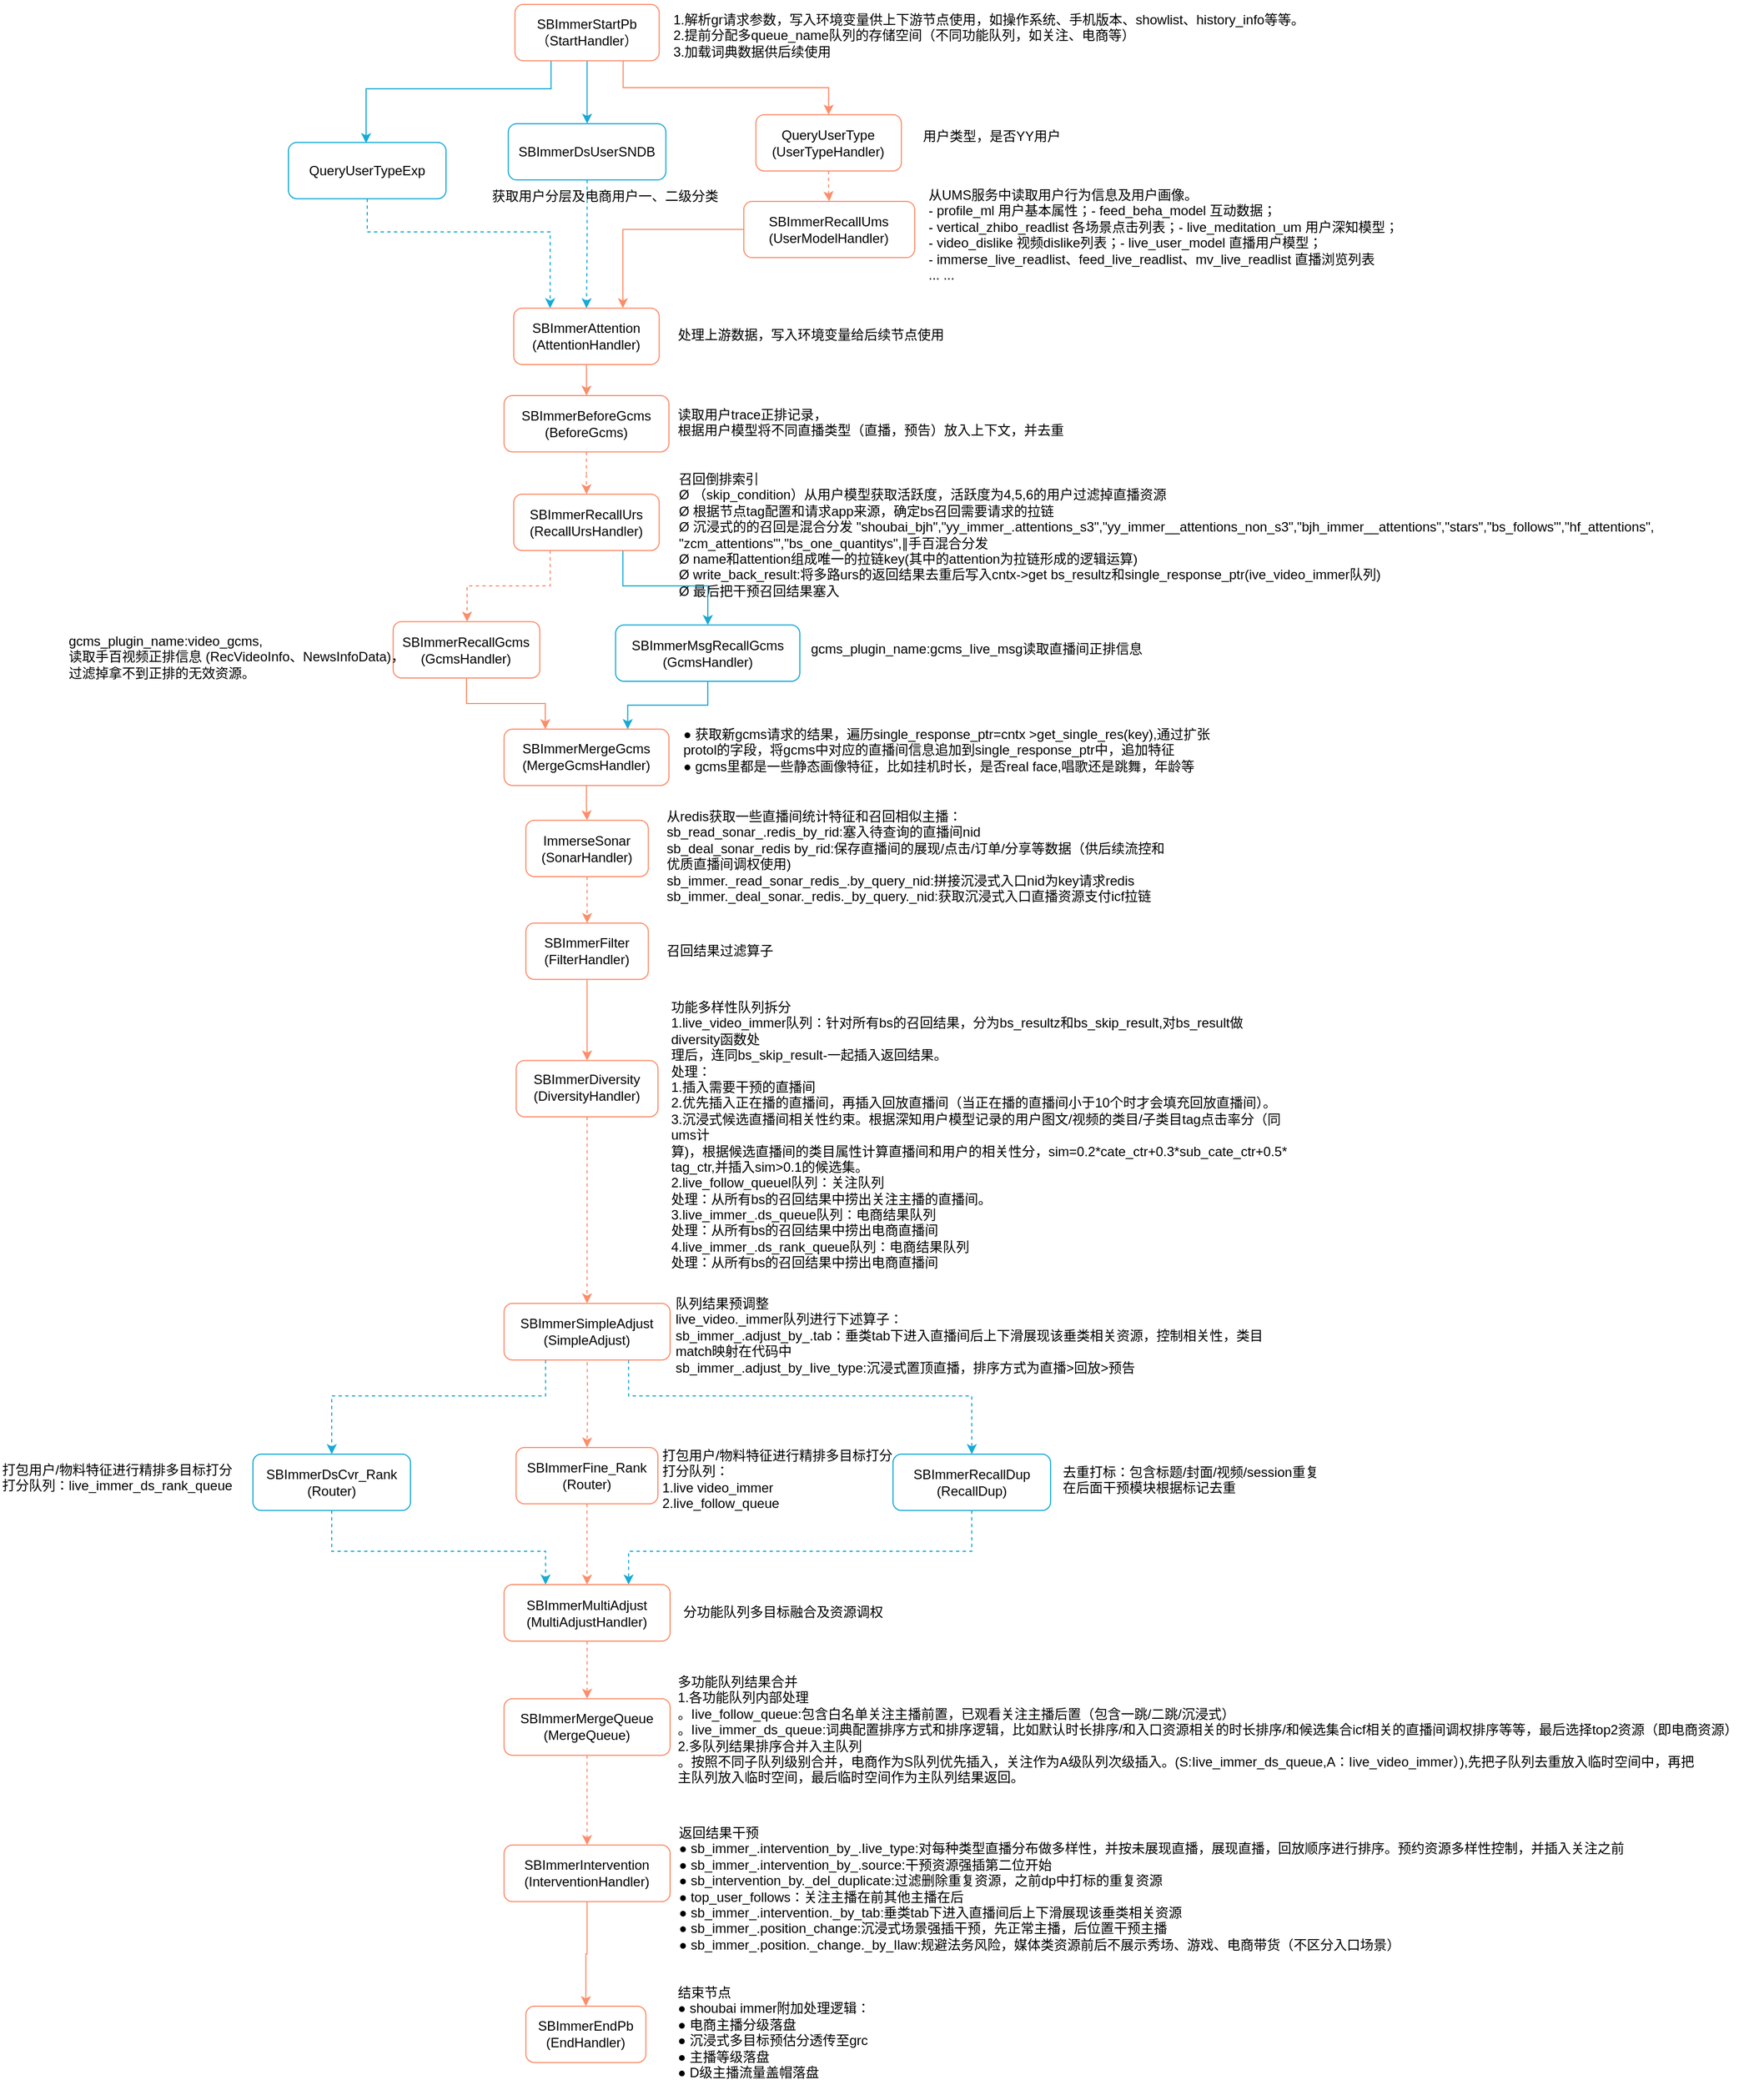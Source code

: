 <mxfile version="24.3.0" type="github">
  <diagram name="第 1 页" id="BZP7j4EBE2frMY6dUary">
    <mxGraphModel dx="1622" dy="1682" grid="1" gridSize="10" guides="1" tooltips="1" connect="1" arrows="1" fold="1" page="1" pageScale="1" pageWidth="827" pageHeight="1169" math="0" shadow="0">
      <root>
        <mxCell id="0" />
        <mxCell id="1" parent="0" />
        <mxCell id="CTMLsmFPayaTSugQ_vrA-52" value="1.解析gr请求参数，写入环境变量供上下游节点使用，如操作系统、手机版本、showlist、history_info等等。&#xa;2.提前分配多queue_name队列的存储空间（不同功能队列，如关注、电商等）&#xa;3.加载词典数据供后续使用" style="text;whiteSpace=wrap;verticalAlign=middle;" parent="1" vertex="1">
          <mxGeometry x="-165" y="-959" width="675" height="64" as="geometry" />
        </mxCell>
        <mxCell id="CTMLsmFPayaTSugQ_vrA-54" value="用户类型，是否YY用户" style="text;whiteSpace=wrap;" parent="1" vertex="1">
          <mxGeometry x="60" y="-850.28" width="160" height="40" as="geometry" />
        </mxCell>
        <mxCell id="CTMLsmFPayaTSugQ_vrA-55" value="从UMS服务中读取用户行为信息及用户画像。&#xa;- profile_ml 用户基本属性；- feed_beha_model 互动数据；&#xa;- vertical_zhibo_readlist 各场景点击列表；- live_meditation_um 用户深知模型；&#xa;- video_dislike 视频dislike列表；- live_user_model 直播用户模型；&#xa;- immerse_live_readlist、feed_live_readlist、mv_live_readlist 直播浏览列表&#xa;... ..." style="text;whiteSpace=wrap;" parent="1" vertex="1">
          <mxGeometry x="65" y="-796.83" width="462" height="70" as="geometry" />
        </mxCell>
        <mxCell id="CTMLsmFPayaTSugQ_vrA-57" value="处理上游数据，写入环境变量给后续节点使用" style="text;whiteSpace=wrap;" parent="1" vertex="1">
          <mxGeometry x="-161" y="-671" width="470" height="40" as="geometry" />
        </mxCell>
        <mxCell id="CTMLsmFPayaTSugQ_vrA-58" value="读取用户trace正排记录，&#xa;根据用户模型将不同直播类型（直播，预告）放入上下文，并去重" style="text;whiteSpace=wrap;" parent="1" vertex="1">
          <mxGeometry x="-161" y="-599" width="450" height="40" as="geometry" />
        </mxCell>
        <mxCell id="CTMLsmFPayaTSugQ_vrA-59" value="召回倒排索引&#xa;Ø （skip_condition）从用户模型获取活跃度，活跃度为4,5,6的用户过滤掉直播资源&#xa;Ø 根据节点tag配置和请求app来源，确定bs召回需要请求的拉链&#xa;Ø 沉浸式的的召回是混合分发 &quot;shoubai_bjh&quot;,&quot;yy_immer_.attentions_s3&quot;,&quot;yy_immer__attentions_non_s3&quot;,&quot;bjh_immer__attentions&quot;,&quot;stars&quot;,&quot;bs_follows&#39;&quot;,&quot;hf_attentions&quot;,&#xa;&quot;zcm_attentions&#39;&quot;,&quot;bs_one_quantitys&quot;,∥手百混合分发&#xa;Ø name和attention组成唯一的拉链key(其中的attention为拉链形成的逻辑运算)&#xa;Ø write_back_result:将多路urs的返回结果去重后写入cntx-&gt;get bs_resultz和single_response_ptr(ive_video_immer队列)&#xa;Ø 最后把干预召回结果塞入" style="text;whiteSpace=wrap;" parent="1" vertex="1">
          <mxGeometry x="-160" y="-541" width="979" height="150" as="geometry" />
        </mxCell>
        <mxCell id="CTMLsmFPayaTSugQ_vrA-6" style="edgeStyle=orthogonalEdgeStyle;rounded=0;orthogonalLoop=1;jettySize=auto;html=1;exitX=0.75;exitY=1;exitDx=0;exitDy=0;entryX=0.5;entryY=0;entryDx=0;entryDy=0;strokeColor=#FC8D6A;endArrow=classic;endFill=1;" parent="1" source="CTMLsmFPayaTSugQ_vrA-2" target="CTMLsmFPayaTSugQ_vrA-3" edge="1">
          <mxGeometry relative="1" as="geometry" />
        </mxCell>
        <mxCell id="1q_19juKDQYcNWKgW3-u-2" style="edgeStyle=orthogonalEdgeStyle;rounded=0;orthogonalLoop=1;jettySize=auto;html=1;exitX=0.25;exitY=1;exitDx=0;exitDy=0;strokeColor=#17AAD5;" edge="1" parent="1" source="CTMLsmFPayaTSugQ_vrA-2">
          <mxGeometry relative="1" as="geometry">
            <mxPoint x="-440" y="-830" as="targetPoint" />
            <Array as="points">
              <mxPoint x="-273" y="-879" />
              <mxPoint x="-440" y="-879" />
              <mxPoint x="-440" y="-831" />
            </Array>
          </mxGeometry>
        </mxCell>
        <mxCell id="1q_19juKDQYcNWKgW3-u-3" style="edgeStyle=orthogonalEdgeStyle;rounded=0;orthogonalLoop=1;jettySize=auto;html=1;strokeColor=#17AAD5;" edge="1" parent="1" source="CTMLsmFPayaTSugQ_vrA-2" target="CTMLsmFPayaTSugQ_vrA-22">
          <mxGeometry relative="1" as="geometry" />
        </mxCell>
        <mxCell id="CTMLsmFPayaTSugQ_vrA-2" value="&lt;font style=&quot;font-size: 12px;&quot;&gt;SBImmerStartPb&lt;/font&gt;&lt;div style=&quot;&quot;&gt;&lt;font style=&quot;font-size: 12px;&quot;&gt;（StartHandler）&lt;/font&gt;&lt;br&gt;&lt;/div&gt;" style="rounded=1;whiteSpace=wrap;html=1;strokeColor=#FC8D6A;" parent="1" vertex="1">
          <mxGeometry x="-305.822" y="-955" width="130.014" height="50.723" as="geometry" />
        </mxCell>
        <mxCell id="CTMLsmFPayaTSugQ_vrA-27" value="" style="edgeStyle=orthogonalEdgeStyle;rounded=0;orthogonalLoop=1;jettySize=auto;html=1;dashed=1;endArrow=classic;endFill=1;strokeColor=#FC8D6A;" parent="1" source="CTMLsmFPayaTSugQ_vrA-3" target="CTMLsmFPayaTSugQ_vrA-4" edge="1">
          <mxGeometry relative="1" as="geometry" />
        </mxCell>
        <mxCell id="CTMLsmFPayaTSugQ_vrA-3" value="QueryUserType&lt;div&gt;(UserTypeHandler)&lt;br&gt;&lt;/div&gt;" style="rounded=1;whiteSpace=wrap;html=1;strokeColor=#FC8D6A;" parent="1" vertex="1">
          <mxGeometry x="-88.659" y="-855.646" width="131.106" height="50.723" as="geometry" />
        </mxCell>
        <mxCell id="CTMLsmFPayaTSugQ_vrA-28" style="edgeStyle=orthogonalEdgeStyle;rounded=0;orthogonalLoop=1;jettySize=auto;html=1;entryX=0.75;entryY=0;entryDx=0;entryDy=0;endArrow=classic;endFill=1;strokeColor=#FC8D6A;" parent="1" source="CTMLsmFPayaTSugQ_vrA-4" target="CTMLsmFPayaTSugQ_vrA-7" edge="1">
          <mxGeometry relative="1" as="geometry" />
        </mxCell>
        <mxCell id="CTMLsmFPayaTSugQ_vrA-4" value="SBImmerRecallUms&lt;div&gt;(UserModelHandler)&lt;br&gt;&lt;/div&gt;" style="rounded=1;whiteSpace=wrap;html=1;strokeColor=#FC8D6A;" parent="1" vertex="1">
          <mxGeometry x="-99.585" y="-777.557" width="154.05" height="50.723" as="geometry" />
        </mxCell>
        <mxCell id="CTMLsmFPayaTSugQ_vrA-30" value="" style="edgeStyle=orthogonalEdgeStyle;rounded=0;orthogonalLoop=1;jettySize=auto;html=1;strokeColor=#FC8D6A;" parent="1" source="CTMLsmFPayaTSugQ_vrA-7" target="CTMLsmFPayaTSugQ_vrA-8" edge="1">
          <mxGeometry relative="1" as="geometry" />
        </mxCell>
        <mxCell id="CTMLsmFPayaTSugQ_vrA-7" value="SBImmerAttention&lt;div&gt;(AttentionHandler)&lt;br&gt;&lt;/div&gt;" style="rounded=1;whiteSpace=wrap;html=1;strokeColor=#FC8D6A;" parent="1" vertex="1">
          <mxGeometry x="-306.914" y="-681.214" width="131.106" height="50.723" as="geometry" />
        </mxCell>
        <mxCell id="CTMLsmFPayaTSugQ_vrA-31" style="edgeStyle=orthogonalEdgeStyle;rounded=0;orthogonalLoop=1;jettySize=auto;html=1;entryX=0.5;entryY=0;entryDx=0;entryDy=0;strokeColor=#FC8D6A;dashed=1;" parent="1" source="CTMLsmFPayaTSugQ_vrA-8" target="CTMLsmFPayaTSugQ_vrA-9" edge="1">
          <mxGeometry relative="1" as="geometry" />
        </mxCell>
        <mxCell id="CTMLsmFPayaTSugQ_vrA-8" value="SBImmerBeforeGcms&lt;div&gt;(BeforeGcms)&lt;br&gt;&lt;/div&gt;" style="rounded=1;whiteSpace=wrap;html=1;strokeColor=#FC8D6A;" parent="1" vertex="1">
          <mxGeometry x="-315.655" y="-602.483" width="148.587" height="50.723" as="geometry" />
        </mxCell>
        <mxCell id="CTMLsmFPayaTSugQ_vrA-32" style="edgeStyle=orthogonalEdgeStyle;rounded=0;orthogonalLoop=1;jettySize=auto;html=1;exitX=0.25;exitY=1;exitDx=0;exitDy=0;strokeColor=#FC8D6A;dashed=1;" parent="1" source="CTMLsmFPayaTSugQ_vrA-9" target="CTMLsmFPayaTSugQ_vrA-10" edge="1">
          <mxGeometry relative="1" as="geometry">
            <Array as="points">
              <mxPoint x="-274" y="-431" />
              <mxPoint x="-349" y="-431" />
            </Array>
          </mxGeometry>
        </mxCell>
        <mxCell id="CTMLsmFPayaTSugQ_vrA-33" style="edgeStyle=orthogonalEdgeStyle;rounded=0;orthogonalLoop=1;jettySize=auto;html=1;exitX=0.75;exitY=1;exitDx=0;exitDy=0;strokeColor=#17AAD5;" parent="1" source="CTMLsmFPayaTSugQ_vrA-9" target="CTMLsmFPayaTSugQ_vrA-23" edge="1">
          <mxGeometry relative="1" as="geometry">
            <Array as="points">
              <mxPoint x="-209" y="-431" />
              <mxPoint x="-132" y="-431" />
            </Array>
          </mxGeometry>
        </mxCell>
        <mxCell id="CTMLsmFPayaTSugQ_vrA-34" style="edgeStyle=orthogonalEdgeStyle;rounded=0;orthogonalLoop=1;jettySize=auto;html=1;entryX=0.25;entryY=0;entryDx=0;entryDy=0;strokeColor=#FC8D6A;" parent="1" source="CTMLsmFPayaTSugQ_vrA-10" target="CTMLsmFPayaTSugQ_vrA-11" edge="1">
          <mxGeometry relative="1" as="geometry" />
        </mxCell>
        <mxCell id="CTMLsmFPayaTSugQ_vrA-9" value="SBImmerRecallUrs&lt;div&gt;(RecallUrsHandler)&lt;br&gt;&lt;/div&gt;" style="rounded=1;whiteSpace=wrap;html=1;strokeColor=#FC8D6A;" parent="1" vertex="1">
          <mxGeometry x="-306.914" y="-513.649" width="131.106" height="50.723" as="geometry" />
        </mxCell>
        <mxCell id="CTMLsmFPayaTSugQ_vrA-10" value="SBImmerRecallGcms&lt;div&gt;(GcmsHandler)&lt;br&gt;&lt;/div&gt;" style="rounded=1;whiteSpace=wrap;html=1;strokeColor=#FC8D6A;" parent="1" vertex="1">
          <mxGeometry x="-415.623" y="-398.755" width="132.199" height="50.723" as="geometry" />
        </mxCell>
        <mxCell id="CTMLsmFPayaTSugQ_vrA-36" value="" style="edgeStyle=orthogonalEdgeStyle;rounded=0;orthogonalLoop=1;jettySize=auto;html=1;strokeColor=#FC8D6A;" parent="1" source="CTMLsmFPayaTSugQ_vrA-11" target="CTMLsmFPayaTSugQ_vrA-12" edge="1">
          <mxGeometry relative="1" as="geometry" />
        </mxCell>
        <mxCell id="CTMLsmFPayaTSugQ_vrA-11" value="SBImmerMergeGcms&lt;div&gt;(MergeGcmsHandler)&lt;br&gt;&lt;/div&gt;" style="rounded=1;whiteSpace=wrap;html=1;strokeColor=#FC8D6A;" parent="1" vertex="1">
          <mxGeometry x="-315.655" y="-301.881" width="148.587" height="50.723" as="geometry" />
        </mxCell>
        <mxCell id="CTMLsmFPayaTSugQ_vrA-38" value="" style="edgeStyle=orthogonalEdgeStyle;rounded=0;orthogonalLoop=1;jettySize=auto;html=1;strokeColor=#FC8D6A;dashed=1;" parent="1" source="CTMLsmFPayaTSugQ_vrA-12" target="CTMLsmFPayaTSugQ_vrA-13" edge="1">
          <mxGeometry relative="1" as="geometry" />
        </mxCell>
        <mxCell id="CTMLsmFPayaTSugQ_vrA-12" value="ImmerseSonar&lt;div&gt;(SonarHandler)&lt;/div&gt;" style="rounded=1;whiteSpace=wrap;html=1;strokeColor=#FC8D6A;" parent="1" vertex="1">
          <mxGeometry x="-295.989" y="-219.71" width="110.348" height="50.723" as="geometry" />
        </mxCell>
        <mxCell id="CTMLsmFPayaTSugQ_vrA-39" style="edgeStyle=orthogonalEdgeStyle;rounded=0;orthogonalLoop=1;jettySize=auto;html=1;strokeColor=#FC8D6A;" parent="1" source="CTMLsmFPayaTSugQ_vrA-13" target="CTMLsmFPayaTSugQ_vrA-14" edge="1">
          <mxGeometry relative="1" as="geometry" />
        </mxCell>
        <mxCell id="CTMLsmFPayaTSugQ_vrA-13" value="SBImmerFilter&lt;div&gt;(FilterHandler)&lt;br&gt;&lt;/div&gt;" style="rounded=1;whiteSpace=wrap;html=1;strokeColor=#FC8D6A;" parent="1" vertex="1">
          <mxGeometry x="-295.989" y="-127.153" width="110.348" height="50.723" as="geometry" />
        </mxCell>
        <mxCell id="CTMLsmFPayaTSugQ_vrA-40" value="" style="edgeStyle=orthogonalEdgeStyle;rounded=0;orthogonalLoop=1;jettySize=auto;html=1;strokeColor=#FC8D6A;dashed=1;" parent="1" source="CTMLsmFPayaTSugQ_vrA-14" target="CTMLsmFPayaTSugQ_vrA-15" edge="1">
          <mxGeometry relative="1" as="geometry" />
        </mxCell>
        <mxCell id="CTMLsmFPayaTSugQ_vrA-14" value="SBImmerDiversity&lt;div style=&quot;line-height: 140%;&quot;&gt;(DiversityHandler)&lt;br&gt;&lt;/div&gt;" style="rounded=1;whiteSpace=wrap;html=1;strokeColor=#FC8D6A;" parent="1" vertex="1">
          <mxGeometry x="-304.729" y="-3.278" width="127.828" height="50.723" as="geometry" />
        </mxCell>
        <mxCell id="CTMLsmFPayaTSugQ_vrA-41" style="edgeStyle=orthogonalEdgeStyle;rounded=0;orthogonalLoop=1;jettySize=auto;html=1;entryX=0.5;entryY=0;entryDx=0;entryDy=0;strokeColor=#FC8D6A;dashed=1;" parent="1" target="CTMLsmFPayaTSugQ_vrA-16" edge="1">
          <mxGeometry relative="1" as="geometry">
            <mxPoint x="-240.842" y="262.635" as="sourcePoint" />
          </mxGeometry>
        </mxCell>
        <mxCell id="CTMLsmFPayaTSugQ_vrA-47" style="edgeStyle=orthogonalEdgeStyle;rounded=0;orthogonalLoop=1;jettySize=auto;html=1;exitX=0.25;exitY=1;exitDx=0;exitDy=0;strokeColor=#17AAD5;dashed=1;entryX=0.5;entryY=0;entryDx=0;entryDy=0;" parent="1" source="CTMLsmFPayaTSugQ_vrA-15" target="CTMLsmFPayaTSugQ_vrA-24" edge="1">
          <mxGeometry relative="1" as="geometry">
            <mxPoint x="-421" y="359" as="targetPoint" />
            <Array as="points">
              <mxPoint x="-278" y="299" />
              <mxPoint x="-471" y="299" />
            </Array>
          </mxGeometry>
        </mxCell>
        <mxCell id="CTMLsmFPayaTSugQ_vrA-43" style="edgeStyle=orthogonalEdgeStyle;rounded=0;orthogonalLoop=1;jettySize=auto;html=1;dashed=1;strokeColor=#FC8D6A;" parent="1" source="CTMLsmFPayaTSugQ_vrA-16" target="CTMLsmFPayaTSugQ_vrA-17" edge="1">
          <mxGeometry relative="1" as="geometry" />
        </mxCell>
        <mxCell id="CTMLsmFPayaTSugQ_vrA-48" style="edgeStyle=orthogonalEdgeStyle;rounded=0;orthogonalLoop=1;jettySize=auto;html=1;exitX=0.75;exitY=1;exitDx=0;exitDy=0;strokeColor=#17AAD5;dashed=1;entryX=0.5;entryY=0;entryDx=0;entryDy=0;" parent="1" source="CTMLsmFPayaTSugQ_vrA-15" target="CTMLsmFPayaTSugQ_vrA-25" edge="1">
          <mxGeometry relative="1" as="geometry">
            <Array as="points">
              <mxPoint x="-203" y="299" />
              <mxPoint x="106" y="299" />
            </Array>
          </mxGeometry>
        </mxCell>
        <mxCell id="CTMLsmFPayaTSugQ_vrA-16" value="SBImmerFine_Rank&lt;div&gt;(Router)&lt;br&gt;&lt;/div&gt;" style="rounded=1;whiteSpace=wrap;html=1;strokeColor=#FC8D6A;" parent="1" vertex="1">
          <mxGeometry x="-304.822" y="345.49" width="127.828" height="50.723" as="geometry" />
        </mxCell>
        <mxCell id="CTMLsmFPayaTSugQ_vrA-44" style="edgeStyle=orthogonalEdgeStyle;rounded=0;orthogonalLoop=1;jettySize=auto;html=1;strokeColor=#FC8D6A;dashed=1;" parent="1" source="CTMLsmFPayaTSugQ_vrA-17" target="CTMLsmFPayaTSugQ_vrA-18" edge="1">
          <mxGeometry relative="1" as="geometry" />
        </mxCell>
        <mxCell id="CTMLsmFPayaTSugQ_vrA-15" value="SBImmerSimpleAdjust&lt;div&gt;(SimpleAdjust)&lt;br&gt;&lt;/div&gt;" style="rounded=1;whiteSpace=wrap;html=1;strokeColor=#FC8D6A;" parent="1" vertex="1">
          <mxGeometry x="-315.655" y="215.616" width="149.679" height="51.019" as="geometry" />
        </mxCell>
        <mxCell id="CTMLsmFPayaTSugQ_vrA-17" value="SBImmerMultiAdjust&lt;div&gt;(MultiAdjustHandler)&lt;br&gt;&lt;/div&gt;" style="rounded=1;whiteSpace=wrap;html=1;strokeColor=#FC8D6A;" parent="1" vertex="1">
          <mxGeometry x="-315.655" y="469.005" width="149.679" height="51.019" as="geometry" />
        </mxCell>
        <mxCell id="CTMLsmFPayaTSugQ_vrA-45" style="edgeStyle=orthogonalEdgeStyle;rounded=0;orthogonalLoop=1;jettySize=auto;html=1;entryX=0.5;entryY=0;entryDx=0;entryDy=0;dashed=1;strokeColor=#FC8D6A;" parent="1" source="CTMLsmFPayaTSugQ_vrA-18" target="CTMLsmFPayaTSugQ_vrA-19" edge="1">
          <mxGeometry relative="1" as="geometry" />
        </mxCell>
        <mxCell id="CTMLsmFPayaTSugQ_vrA-18" value="SBImmerMergeQueue&lt;div&gt;(MergeQueue)&lt;br&gt;&lt;/div&gt;" style="rounded=1;whiteSpace=wrap;html=1;strokeColor=#FC8D6A;" parent="1" vertex="1">
          <mxGeometry x="-315.655" y="571.879" width="149.679" height="51.019" as="geometry" />
        </mxCell>
        <mxCell id="CTMLsmFPayaTSugQ_vrA-46" style="edgeStyle=orthogonalEdgeStyle;rounded=0;orthogonalLoop=1;jettySize=auto;html=1;entryX=0.5;entryY=0;entryDx=0;entryDy=0;strokeColor=#FC8D6A;" parent="1" source="CTMLsmFPayaTSugQ_vrA-19" target="CTMLsmFPayaTSugQ_vrA-20" edge="1">
          <mxGeometry relative="1" as="geometry" />
        </mxCell>
        <mxCell id="CTMLsmFPayaTSugQ_vrA-19" value="SBImmerIntervention&lt;div&gt;(InterventionHandler)&lt;br&gt;&lt;/div&gt;" style="rounded=1;whiteSpace=wrap;html=1;strokeColor=#FC8D6A;" parent="1" vertex="1">
          <mxGeometry x="-315.655" y="703.753" width="149.679" height="51.019" as="geometry" />
        </mxCell>
        <mxCell id="CTMLsmFPayaTSugQ_vrA-20" value="SBImmerEndPb&lt;div&gt;(EndHandler)&lt;br&gt;&lt;/div&gt;" style="rounded=1;whiteSpace=wrap;html=1;strokeColor=#FC8D6A;" parent="1" vertex="1">
          <mxGeometry x="-295.986" y="848.997" width="108.163" height="50.723" as="geometry" />
        </mxCell>
        <mxCell id="CTMLsmFPayaTSugQ_vrA-29" style="edgeStyle=orthogonalEdgeStyle;rounded=0;orthogonalLoop=1;jettySize=auto;html=1;entryX=0.5;entryY=0;entryDx=0;entryDy=0;dashed=1;strokeColor=#17AAD5;" parent="1" source="CTMLsmFPayaTSugQ_vrA-22" target="CTMLsmFPayaTSugQ_vrA-7" edge="1">
          <mxGeometry relative="1" as="geometry" />
        </mxCell>
        <mxCell id="CTMLsmFPayaTSugQ_vrA-22" value="SBImmerDsUserSNDB" style="rounded=1;whiteSpace=wrap;html=1;strokeColor=#17AAD5;" parent="1" vertex="1">
          <mxGeometry x="-311.83" y="-847.557" width="142.032" height="50.723" as="geometry" />
        </mxCell>
        <mxCell id="CTMLsmFPayaTSugQ_vrA-37" style="edgeStyle=orthogonalEdgeStyle;rounded=0;orthogonalLoop=1;jettySize=auto;html=1;entryX=0.75;entryY=0;entryDx=0;entryDy=0;strokeColor=#17AAD5;" parent="1" source="CTMLsmFPayaTSugQ_vrA-23" target="CTMLsmFPayaTSugQ_vrA-11" edge="1">
          <mxGeometry relative="1" as="geometry" />
        </mxCell>
        <mxCell id="CTMLsmFPayaTSugQ_vrA-23" value="SBImmerMsgRecallGcms&lt;div&gt;(GcmsHandler)&lt;br&gt;&lt;/div&gt;" style="rounded=1;whiteSpace=wrap;html=1;strokeColor=#17AAD5;" parent="1" vertex="1">
          <mxGeometry x="-215.14" y="-395.755" width="166.068" height="50.723" as="geometry" />
        </mxCell>
        <mxCell id="CTMLsmFPayaTSugQ_vrA-49" style="edgeStyle=orthogonalEdgeStyle;rounded=0;orthogonalLoop=1;jettySize=auto;html=1;entryX=0.25;entryY=0;entryDx=0;entryDy=0;strokeColor=#17AAD5;dashed=1;exitX=0.5;exitY=1;exitDx=0;exitDy=0;" parent="1" source="CTMLsmFPayaTSugQ_vrA-24" target="CTMLsmFPayaTSugQ_vrA-17" edge="1">
          <mxGeometry relative="1" as="geometry">
            <Array as="points">
              <mxPoint x="-471" y="439" />
              <mxPoint x="-278" y="439" />
            </Array>
          </mxGeometry>
        </mxCell>
        <mxCell id="CTMLsmFPayaTSugQ_vrA-24" value="SBImmerDsCvr_Rank&lt;div&gt;(Router)&lt;br&gt;&lt;/div&gt;" style="rounded=1;whiteSpace=wrap;html=1;strokeColor=#17AAD5;" parent="1" vertex="1">
          <mxGeometry x="-542" y="351.49" width="142.032" height="50.723" as="geometry" />
        </mxCell>
        <mxCell id="CTMLsmFPayaTSugQ_vrA-51" style="edgeStyle=orthogonalEdgeStyle;rounded=0;orthogonalLoop=1;jettySize=auto;html=1;entryX=0.75;entryY=0;entryDx=0;entryDy=0;dashed=1;strokeColor=#17AAD5;" parent="1" source="CTMLsmFPayaTSugQ_vrA-25" target="CTMLsmFPayaTSugQ_vrA-17" edge="1">
          <mxGeometry relative="1" as="geometry">
            <Array as="points">
              <mxPoint x="106" y="439" />
              <mxPoint x="-203" y="439" />
            </Array>
          </mxGeometry>
        </mxCell>
        <mxCell id="CTMLsmFPayaTSugQ_vrA-25" value="SBImmerRecallDup&lt;div&gt;(RecallDup)&lt;br&gt;&lt;/div&gt;" style="rounded=1;whiteSpace=wrap;html=1;strokeColor=#17AAD5;" parent="1" vertex="1">
          <mxGeometry x="34.918" y="351.49" width="142.032" height="50.723" as="geometry" />
        </mxCell>
        <mxCell id="CTMLsmFPayaTSugQ_vrA-60" value="gcms_plugin_name:gcms_Iive_msg读取直播间正排信息" style="text;whiteSpace=wrap;" parent="1" vertex="1">
          <mxGeometry x="-41" y="-388.03" width="330" height="40" as="geometry" />
        </mxCell>
        <mxCell id="CTMLsmFPayaTSugQ_vrA-61" value="gcms_plugin_name:video_gcms,&#xa;读取手百视频正排信息 (RecVideoInfo、NewsInfoData)，&#xa;过滤掉拿不到正排的无效资源。&#xa;" style="text;whiteSpace=wrap;" parent="1" vertex="1">
          <mxGeometry x="-710" y="-395.03" width="319" height="50" as="geometry" />
        </mxCell>
        <UserObject label="● 获取新gcms请求的结果，遍历single_response_ptr=cntx &gt;get_single_res(key),通过扩张protol的字段，将gcms中对应的直播间信息追加到single_response_ptr中，追加特征&#xa;● gcms里都是一些静态画像特征，比如挂机时长，是否real face,唱歌还是跳舞，年龄等" link="获取新gcms请求的结果，遍历single_response._ptr=cntx&#xa;&gt;get_single_.res(key),通过扩张protol的字段，将gcms中对应的直播间信息追&#xa;加到single_response_ptr中，追加特征&#xa;●&#xa;gcms里都是一些静态画像特征，比如挂机时长，是否real face,唱歌还是跳&#xa;舞，年龄等" id="CTMLsmFPayaTSugQ_vrA-62">
          <mxCell style="text;whiteSpace=wrap;" parent="1" vertex="1">
            <mxGeometry x="-156" y="-311" width="495" height="60" as="geometry" />
          </mxCell>
        </UserObject>
        <mxCell id="CTMLsmFPayaTSugQ_vrA-64" value="从redis获取一些直播间统计特征和召回相似主播：&#xa;sb_read_sonar_.redis_by_rid:塞入待查询的直播间nid&#xa;sb_deal_sonar_redis by_rid:保存直播间的展现/点击/订单/分享等数据（供后续流控和&#xa;优质直播间调权使用)&#xa;sb_immer._read_sonar_redis_.by_query_nid:拼接沉浸式入口nid为key请求redis&#xa;sb_immer._deal_sonar._redis._by_query._nid:获取沉浸式入口直播资源支付icf拉链" style="text;whiteSpace=wrap;" parent="1" vertex="1">
          <mxGeometry x="-171" y="-237.15" width="480" height="110" as="geometry" />
        </mxCell>
        <mxCell id="CTMLsmFPayaTSugQ_vrA-65" value="召回结果过滤算子" style="text;whiteSpace=wrap;" parent="1" vertex="1">
          <mxGeometry x="-171" y="-116.43" width="130" height="40" as="geometry" />
        </mxCell>
        <mxCell id="CTMLsmFPayaTSugQ_vrA-66" value="功能多样性队列拆分&#xa;1.live_video_immer队列：针对所有bs的召回结果，分为bs_resultz和bs_skip_result,对bs_result做diversity函数处&#xa;理后，连同bs_skip_result-一起插入返回结果。&#xa;处理：&#xa;1.插入需要干预的直播间&#xa;2.优先插入正在播的直播间，再插入回放直播间（当正在播的直播间小于10个时才会填充回放直播间）。&#xa;3.沉浸式候选直播间相关性约束。根据深知用户模型记录的用户图文/视频的类目/子类目tag点击率分（同ums计&#xa;算)，根据候选直播间的类目属性计算直播间和用户的相关性分，sim=0.2*cate_ctr+0.3*sub_cate_ctr+0.5*&#xa;tag_ctr,并插入sim&gt;0.1的候选集。&#xa;2.live_follow_queuel队列：关注队列&#xa;处理：从所有bs的召回结果中捞出关注主播的直播间。&#xa;3.live_immer_.ds_queue队列：电商结果队列&#xa;处理：从所有bs的召回结果中捞出电商直播间&#xa;4.live_immer_.ds_rank_queue队列：电商结果队列&#xa;处理：从所有bs的召回结果中捞出电商直播间" style="text;whiteSpace=wrap;" parent="1" vertex="1">
          <mxGeometry x="-167.07" y="-65.43" width="560" height="257.43" as="geometry" />
        </mxCell>
        <UserObject label="队列结果预调整&#xa;live_video._immer队列进行下述算子：&#xa;sb_immer_.adjust_by_.tab：垂类tab下进入直播间后上下滑展现该垂类相关资源，控制相关性，类目match映射在代码中&#xa;sb_immer_.adjust_by_Iive_type:沉浸式置顶直播，排序方式为直播&gt;回放&gt;预告" link="队列结果预调整&#xa;live_video._immer队列进行下述算子：&#xa;sb_immer_.adjust_by_.tab：垂类tab下进入直播间后上下滑展现该垂类相关资源，控制相关性，类目match映射在代码中&#xa;sb_immer_.adjust_by_Iive_type:沉浸式置顶直播，排序方式为直播&gt;回放&gt;预告" id="CTMLsmFPayaTSugQ_vrA-67">
          <mxCell style="text;whiteSpace=wrap;" parent="1" vertex="1">
            <mxGeometry x="-163" y="201.62" width="560" height="90" as="geometry" />
          </mxCell>
        </UserObject>
        <mxCell id="CTMLsmFPayaTSugQ_vrA-68" value="打包用户/物料特征进行精排多目标打分&#xa;打分队列：live_immer_ds_rank_queue" style="text;whiteSpace=wrap;" parent="1" vertex="1">
          <mxGeometry x="-770" y="352.21" width="240" height="50" as="geometry" />
        </mxCell>
        <mxCell id="CTMLsmFPayaTSugQ_vrA-69" value="打包用户/物料特征进行精排多目标打分&#xa;打分队列：&#xa;1.live video_immer&#xa;2.live_follow_queue" style="text;whiteSpace=wrap;" parent="1" vertex="1">
          <mxGeometry x="-175" y="339" width="240" height="80" as="geometry" />
        </mxCell>
        <mxCell id="CTMLsmFPayaTSugQ_vrA-70" value="去重打标：包含标题/封面/视频/session重复&#xa;在后面干预模块根据标记去重" style="text;whiteSpace=wrap;" parent="1" vertex="1">
          <mxGeometry x="186" y="354" width="260" height="50" as="geometry" />
        </mxCell>
        <mxCell id="CTMLsmFPayaTSugQ_vrA-71" value="分功能队列多目标融合及资源调权" style="text;whiteSpace=wrap;" parent="1" vertex="1">
          <mxGeometry x="-156" y="480.02" width="210" height="40" as="geometry" />
        </mxCell>
        <mxCell id="CTMLsmFPayaTSugQ_vrA-72" value="多功能队列结果合并&#xa;1.各功能队列内部处理&#xa;。Iive_follow_queue:包含白名单关注主播前置，已观看关注主播后置（包含一跳/二跳/沉浸式）&#xa;。Iive_immer_ds_queue:词典配置排序方式和排序逻辑，比如默认时长排序/和入口资源相关的时长排序/和候选集合icf相关的直播间调权排序等等，最后选择top2资源（即电商资源）&#xa;2.多队列结果排序合并入主队列&#xa;。按照不同子队列级别合并，电商作为S队列优先插入，关注作为A级队列次级插入。(S:Iive_immer_ds_queue,A：Iive_video_immer）),先把子队列去重放入临时空间中，再把&#xa;主队列放入临时空间，最后临时空间作为主队列结果返回。" style="text;whiteSpace=wrap;" parent="1" vertex="1">
          <mxGeometry x="-161" y="543" width="961" height="129" as="geometry" />
        </mxCell>
        <UserObject label="返回结果干预&#xa;● sb_immer_.intervention_by_.Iive_type:对每种类型直播分布做多样性，并按未展现直播，展现直播，回放顺序进行排序。预约资源多样性控制，并插入关注之前&#xa;● sb_immer_.intervention_by_.source:干预资源强插第二位开始&#xa;● sb_intervention_by._del_duplicate:过滤删除重复资源，之前dp中打标的重复资源&#xa;● top_user_follows：关注主播在前其他主播在后&#xa;● sb_immer_.intervention._by_tab:垂类tab下进入直播间后上下滑展现该垂类相关资源&#xa;● sb_immer_.position_change:沉浸式场景强插干预，先正常主播，后位置干预主播&#xa;● sb_immer_.position._change._by_Ilaw:规避法务风险，媒体类资源前后不展示秀场、游戏、电商带货（不区分入口场景）" link="返回结果干预&#xa;sb_immer_.intervention_by_.Iive_type:对每种类型直播分布做多样性，并按未展现直播，展现直播，回放顺序进行排序。预约资源多样性控制，并插入关注之前&#xa;sb_immer_.intervention_by_.source:干预资源强插第二位开始&#xa;●&#xa;sb_intervention_by._del_duplicate:过滤删除重复资源，之前dp中打标的重复资源&#xa;●&#xa;top_user_follows：关注主播在前其他主播在后&#xa;●&#xa;sb_immer_.intervention._by_tab:垂类tab下进入直播间后上下滑展现该垂类相关资源&#xa;●&#xa;sb_immer_.position_change:沉浸式场景强插干预，先正常主播，后位置干预主播&#xa;sb_immer_.position._change._by_Ilaw:规避法务风险，媒体类资源前后不展示秀场、游戏、电商带货（不区分入口场景）" id="CTMLsmFPayaTSugQ_vrA-73">
          <mxCell style="text;whiteSpace=wrap;" parent="1" vertex="1">
            <mxGeometry x="-160" y="679" width="880" height="130" as="geometry" />
          </mxCell>
        </UserObject>
        <mxCell id="CTMLsmFPayaTSugQ_vrA-74" value="结束节点&#xa;● shoubai immer附加处理逻辑：&#xa;● 电商主播分级落盘&#xa;● 沉浸式多目标预估分透传至grc&#xa;● 主播等级落盘&#xa;● D级主播流量盖帽落盘" style="text;whiteSpace=wrap;" parent="1" vertex="1">
          <mxGeometry x="-161" y="822.63" width="200" height="96.37" as="geometry" />
        </mxCell>
        <mxCell id="1q_19juKDQYcNWKgW3-u-4" style="edgeStyle=orthogonalEdgeStyle;rounded=0;orthogonalLoop=1;jettySize=auto;html=1;entryX=0.25;entryY=0;entryDx=0;entryDy=0;strokeColor=#17AAD5;dashed=1;" edge="1" parent="1" source="1q_19juKDQYcNWKgW3-u-1" target="CTMLsmFPayaTSugQ_vrA-7">
          <mxGeometry relative="1" as="geometry">
            <Array as="points">
              <mxPoint x="-439" y="-750" />
              <mxPoint x="-274" y="-750" />
            </Array>
          </mxGeometry>
        </mxCell>
        <mxCell id="1q_19juKDQYcNWKgW3-u-1" value="QueryUserTypeExp" style="rounded=1;whiteSpace=wrap;html=1;strokeColor=#17AAD5;" vertex="1" parent="1">
          <mxGeometry x="-510.0" y="-830.647" width="142.032" height="50.723" as="geometry" />
        </mxCell>
        <mxCell id="1q_19juKDQYcNWKgW3-u-5" value="&lt;div data-morpho-block-id=&quot;docyg-244403e9-b055-11ee-b7bd-ffd951228c3b&quot; data-slate-node=&quot;element&quot; style=&quot;padding-left:0px&quot; data-morpho-type=&quot;paragraph&quot; class=&quot;mp-paragraph-wrapper&quot;&gt;获取用户分层及电商用户一、二级分类&lt;/div&gt;&lt;span class=&quot;mp-morpho-clipboard-doc-data&quot; data-morpho-doc-data=&quot;{&amp;quot;token&amp;quot;:&amp;quot;eyJhbGciOiJkaXIiLCJlbmMiOiJBMjU2R0NNIiwiYXBwSWQiOjEsInVpZCI6IjlDcDg0RE0wY3QiLCJkb2NJZCI6IjUzNTdmODQ1ZWIwZjRmIn0..pCHAVqKNl6A6FzGB.4LZeJNNsyfY-32JqOU4ROncP46VGgSdZKTIl4vjHuSVVTp13aCAMcsRqBmcMl11NA9PIhYyMEap1sNyuyVQPSBf3OS6b5mUCJUOoVcmleNhX4NoEdu-47aaP1DD8qN72Av_ruHi6Yksv0HpaVPMhnA-DxDfH-j-qqGou7mZcKCkmcx_sVsXQGSck9p826Wd89kI1APDDWsyadTtQYAsBp4rLoQ.nJl7Tq-rMvyrGDB84ryziw&amp;quot;}&quot;&gt;&lt;/span&gt;" style="text;html=1;align=center;verticalAlign=middle;resizable=0;points=[];autosize=1;strokeColor=none;fillColor=none;" vertex="1" parent="1">
          <mxGeometry x="-340" y="-796.83" width="230" height="30" as="geometry" />
        </mxCell>
      </root>
    </mxGraphModel>
  </diagram>
</mxfile>
